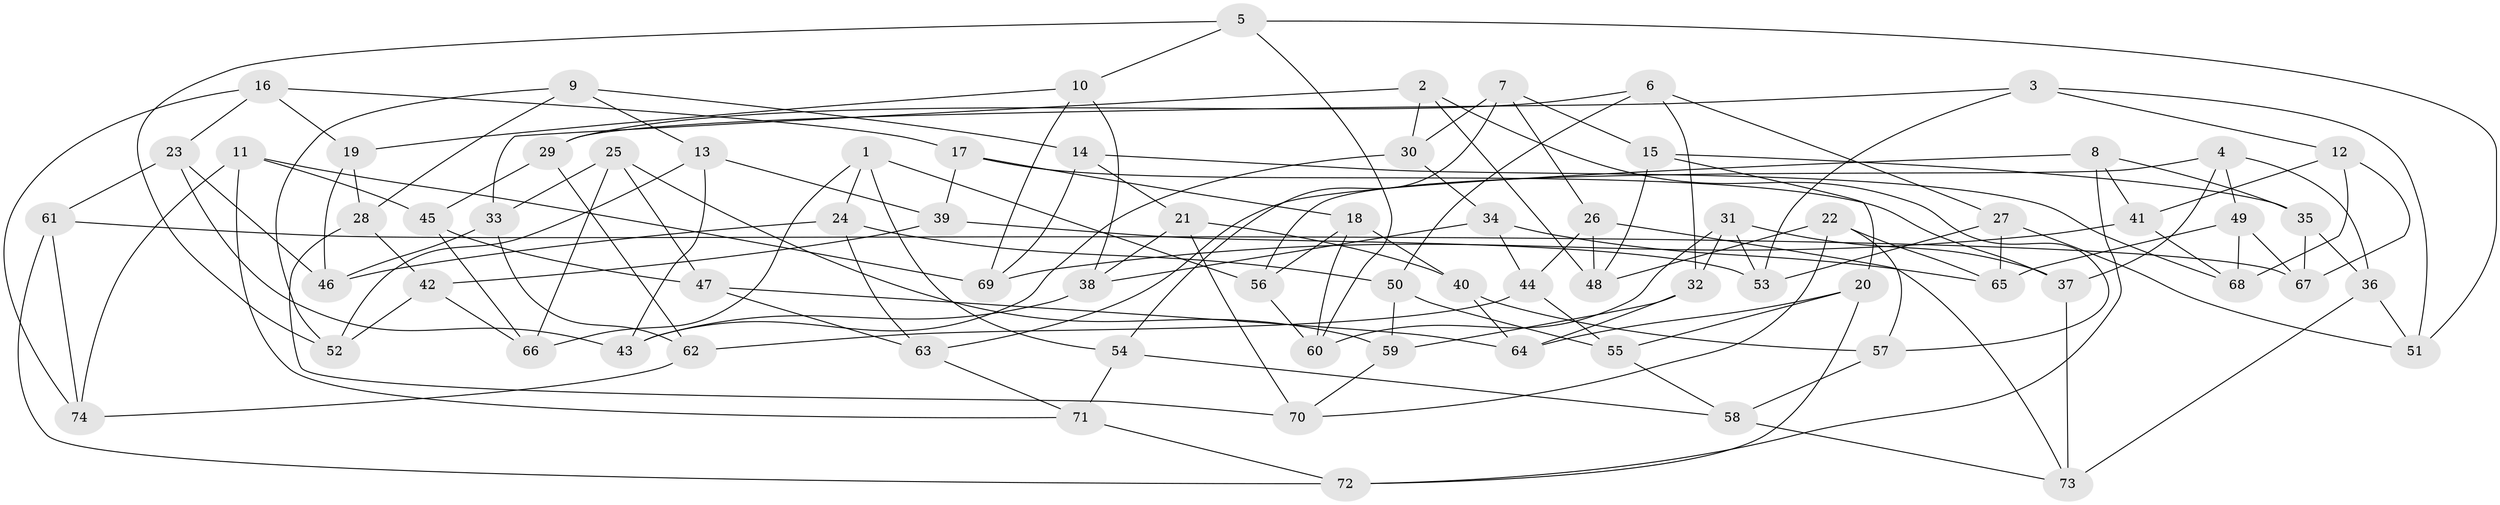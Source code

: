 // coarse degree distribution, {3: 0.13333333333333333, 9: 0.06666666666666667, 7: 0.022222222222222223, 4: 0.6666666666666666, 10: 0.022222222222222223, 6: 0.06666666666666667, 8: 0.022222222222222223}
// Generated by graph-tools (version 1.1) at 2025/54/03/04/25 22:54:01]
// undirected, 74 vertices, 148 edges
graph export_dot {
  node [color=gray90,style=filled];
  1;
  2;
  3;
  4;
  5;
  6;
  7;
  8;
  9;
  10;
  11;
  12;
  13;
  14;
  15;
  16;
  17;
  18;
  19;
  20;
  21;
  22;
  23;
  24;
  25;
  26;
  27;
  28;
  29;
  30;
  31;
  32;
  33;
  34;
  35;
  36;
  37;
  38;
  39;
  40;
  41;
  42;
  43;
  44;
  45;
  46;
  47;
  48;
  49;
  50;
  51;
  52;
  53;
  54;
  55;
  56;
  57;
  58;
  59;
  60;
  61;
  62;
  63;
  64;
  65;
  66;
  67;
  68;
  69;
  70;
  71;
  72;
  73;
  74;
  1 -- 54;
  1 -- 66;
  1 -- 56;
  1 -- 24;
  2 -- 33;
  2 -- 57;
  2 -- 30;
  2 -- 48;
  3 -- 29;
  3 -- 51;
  3 -- 12;
  3 -- 53;
  4 -- 56;
  4 -- 37;
  4 -- 49;
  4 -- 36;
  5 -- 51;
  5 -- 60;
  5 -- 10;
  5 -- 52;
  6 -- 32;
  6 -- 27;
  6 -- 29;
  6 -- 50;
  7 -- 30;
  7 -- 15;
  7 -- 54;
  7 -- 26;
  8 -- 63;
  8 -- 72;
  8 -- 35;
  8 -- 41;
  9 -- 14;
  9 -- 52;
  9 -- 13;
  9 -- 28;
  10 -- 38;
  10 -- 19;
  10 -- 69;
  11 -- 74;
  11 -- 71;
  11 -- 69;
  11 -- 45;
  12 -- 41;
  12 -- 67;
  12 -- 68;
  13 -- 52;
  13 -- 39;
  13 -- 43;
  14 -- 68;
  14 -- 69;
  14 -- 21;
  15 -- 35;
  15 -- 20;
  15 -- 48;
  16 -- 74;
  16 -- 23;
  16 -- 17;
  16 -- 19;
  17 -- 18;
  17 -- 37;
  17 -- 39;
  18 -- 60;
  18 -- 40;
  18 -- 56;
  19 -- 28;
  19 -- 46;
  20 -- 72;
  20 -- 55;
  20 -- 64;
  21 -- 40;
  21 -- 38;
  21 -- 70;
  22 -- 48;
  22 -- 70;
  22 -- 57;
  22 -- 65;
  23 -- 46;
  23 -- 43;
  23 -- 61;
  24 -- 63;
  24 -- 50;
  24 -- 46;
  25 -- 33;
  25 -- 59;
  25 -- 66;
  25 -- 47;
  26 -- 73;
  26 -- 44;
  26 -- 48;
  27 -- 53;
  27 -- 51;
  27 -- 65;
  28 -- 42;
  28 -- 70;
  29 -- 62;
  29 -- 45;
  30 -- 43;
  30 -- 34;
  31 -- 32;
  31 -- 53;
  31 -- 60;
  31 -- 37;
  32 -- 59;
  32 -- 64;
  33 -- 46;
  33 -- 62;
  34 -- 65;
  34 -- 38;
  34 -- 44;
  35 -- 67;
  35 -- 36;
  36 -- 51;
  36 -- 73;
  37 -- 73;
  38 -- 43;
  39 -- 53;
  39 -- 42;
  40 -- 64;
  40 -- 57;
  41 -- 68;
  41 -- 69;
  42 -- 52;
  42 -- 66;
  44 -- 62;
  44 -- 55;
  45 -- 47;
  45 -- 66;
  47 -- 64;
  47 -- 63;
  49 -- 65;
  49 -- 68;
  49 -- 67;
  50 -- 55;
  50 -- 59;
  54 -- 71;
  54 -- 58;
  55 -- 58;
  56 -- 60;
  57 -- 58;
  58 -- 73;
  59 -- 70;
  61 -- 67;
  61 -- 72;
  61 -- 74;
  62 -- 74;
  63 -- 71;
  71 -- 72;
}
